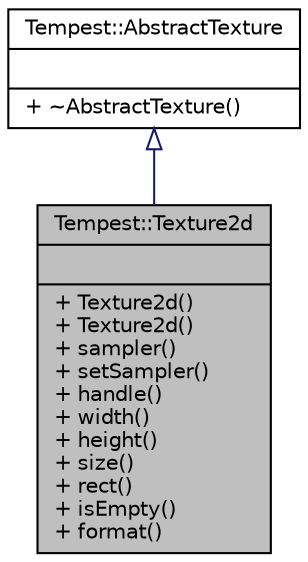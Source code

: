 digraph "Tempest::Texture2d"
{
  edge [fontname="Helvetica",fontsize="10",labelfontname="Helvetica",labelfontsize="10"];
  node [fontname="Helvetica",fontsize="10",shape=record];
  Node0 [label="{Tempest::Texture2d\n||+ Texture2d()\l+ Texture2d()\l+ sampler()\l+ setSampler()\l+ handle()\l+ width()\l+ height()\l+ size()\l+ rect()\l+ isEmpty()\l+ format()\l}",height=0.2,width=0.4,color="black", fillcolor="grey75", style="filled", fontcolor="black"];
  Node1 -> Node0 [dir="back",color="midnightblue",fontsize="10",style="solid",arrowtail="onormal",fontname="Helvetica"];
  Node1 [label="{Tempest::AbstractTexture\n||+ ~AbstractTexture()\l}",height=0.2,width=0.4,color="black", fillcolor="white", style="filled",URL="$class_tempest_1_1_abstract_texture.html",tooltip="Интерфейс класса текстуры. "];
}
